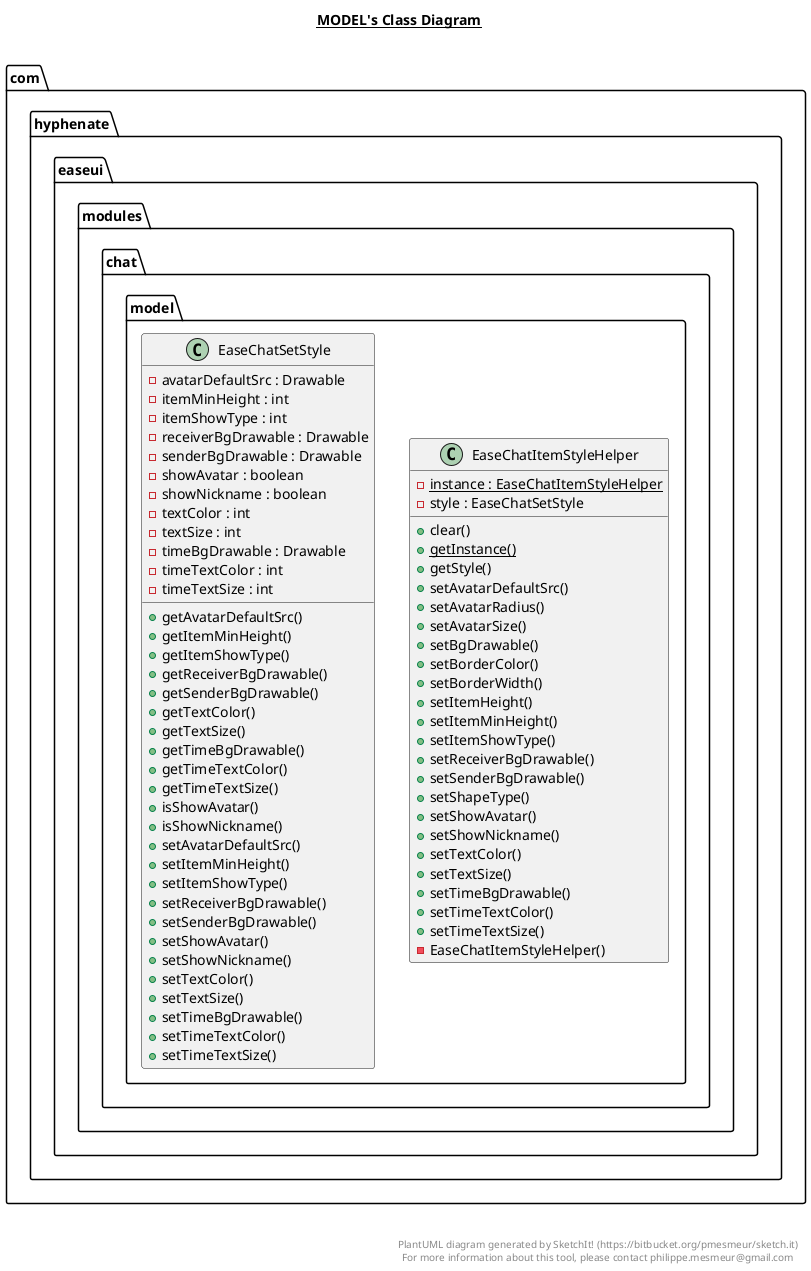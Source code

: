 @startuml

title __MODEL's Class Diagram__\n

  namespace com.hyphenate.easeui {
    namespace modules {
      namespace chat {
        namespace model {
          class com.hyphenate.easeui.modules.chat.model.EaseChatItemStyleHelper {
              {static} - instance : EaseChatItemStyleHelper
              - style : EaseChatSetStyle
              + clear()
              {static} + getInstance()
              + getStyle()
              + setAvatarDefaultSrc()
              + setAvatarRadius()
              + setAvatarSize()
              + setBgDrawable()
              + setBorderColor()
              + setBorderWidth()
              + setItemHeight()
              + setItemMinHeight()
              + setItemShowType()
              + setReceiverBgDrawable()
              + setSenderBgDrawable()
              + setShapeType()
              + setShowAvatar()
              + setShowNickname()
              + setTextColor()
              + setTextSize()
              + setTimeBgDrawable()
              + setTimeTextColor()
              + setTimeTextSize()
              - EaseChatItemStyleHelper()
          }
        }
      }
    }
  }
  

  namespace com.hyphenate.easeui {
    namespace modules {
      namespace chat {
        namespace model {
          class com.hyphenate.easeui.modules.chat.model.EaseChatSetStyle {
              - avatarDefaultSrc : Drawable
              - itemMinHeight : int
              - itemShowType : int
              - receiverBgDrawable : Drawable
              - senderBgDrawable : Drawable
              - showAvatar : boolean
              - showNickname : boolean
              - textColor : int
              - textSize : int
              - timeBgDrawable : Drawable
              - timeTextColor : int
              - timeTextSize : int
              + getAvatarDefaultSrc()
              + getItemMinHeight()
              + getItemShowType()
              + getReceiverBgDrawable()
              + getSenderBgDrawable()
              + getTextColor()
              + getTextSize()
              + getTimeBgDrawable()
              + getTimeTextColor()
              + getTimeTextSize()
              + isShowAvatar()
              + isShowNickname()
              + setAvatarDefaultSrc()
              + setItemMinHeight()
              + setItemShowType()
              + setReceiverBgDrawable()
              + setSenderBgDrawable()
              + setShowAvatar()
              + setShowNickname()
              + setTextColor()
              + setTextSize()
              + setTimeBgDrawable()
              + setTimeTextColor()
              + setTimeTextSize()
          }
        }
      }
    }
  }
  



right footer


PlantUML diagram generated by SketchIt! (https://bitbucket.org/pmesmeur/sketch.it)
For more information about this tool, please contact philippe.mesmeur@gmail.com
endfooter

@enduml
